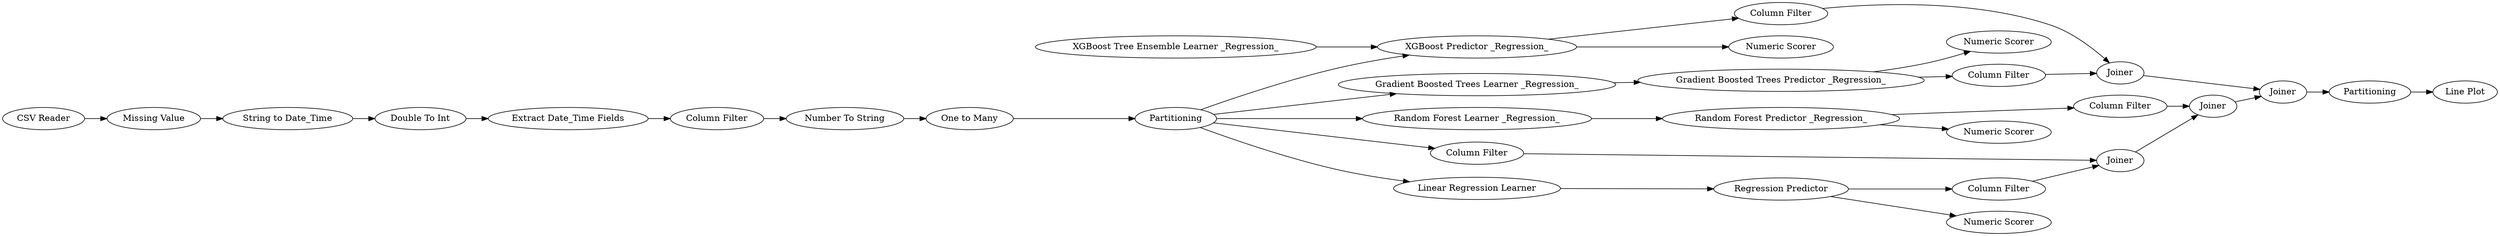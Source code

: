 digraph {
	"-4987979878868792791_29" [label="Number To String"]
	"7197013970137230131_62" [label="Column Filter"]
	"7306463187878598320_45" [label="Line Plot"]
	"-4987979878868792791_32" [label="Double To Int"]
	"7306463187878598320_39" [label=Joiner]
	"7306463187878598320_40" [label="Column Filter"]
	"-4987979878868792791_10" [label=Partitioning]
	"-4987979878868792791_3" [label="String to Date_Time"]
	"7306463187878598320_1" [label="CSV Reader"]
	"-4987979878868792791_4" [label="Column Filter"]
	"6614991450500445624_56" [label="XGBoost Tree Ensemble Learner _Regression_"]
	"-4987979878868792791_2" [label="Extract Date_Time Fields"]
	"7197013970137230131_61" [label="Gradient Boosted Trees Predictor _Regression_"]
	"3659069115606529181_50" [label="Numeric Scorer"]
	"7306463187878598320_46" [label=Partitioning]
	"7197013970137230131_63" [label="Numeric Scorer"]
	"7306463187878598320_59" [label=Joiner]
	"7306463187878598320_64" [label=Joiner]
	"6614991450500445624_57" [label="Column Filter"]
	"3659069115606529181_49" [label="Column Filter"]
	"7197013970137230131_60" [label="Gradient Boosted Trees Learner _Regression_"]
	"3659069115606529181_53" [label="Random Forest Learner _Regression_"]
	"-7485343403993390822_34" [label="Column Filter"]
	"-4987979878868792791_31" [label="One to Many"]
	"7306463187878598320_52" [label=Joiner]
	"-7485343403993390822_23" [label="Regression Predictor"]
	"3659069115606529181_54" [label="Random Forest Predictor _Regression_"]
	"6614991450500445624_58" [label="Numeric Scorer"]
	"-7485343403993390822_22" [label="Linear Regression Learner"]
	"-7485343403993390822_24" [label="Numeric Scorer"]
	"6614991450500445624_55" [label="XGBoost Predictor _Regression_"]
	"-4987979878868792791_5" [label="Missing Value"]
	"7306463187878598320_46" -> "7306463187878598320_45"
	"-4987979878868792791_29" -> "-4987979878868792791_31"
	"-4987979878868792791_10" -> "6614991450500445624_55"
	"3659069115606529181_53" -> "3659069115606529181_54"
	"7306463187878598320_59" -> "7306463187878598320_46"
	"7306463187878598320_1" -> "-4987979878868792791_5"
	"-7485343403993390822_22" -> "-7485343403993390822_23"
	"7197013970137230131_61" -> "7197013970137230131_62"
	"7197013970137230131_61" -> "7197013970137230131_63"
	"-4987979878868792791_10" -> "3659069115606529181_53"
	"6614991450500445624_56" -> "6614991450500445624_55"
	"3659069115606529181_54" -> "3659069115606529181_50"
	"7197013970137230131_60" -> "7197013970137230131_61"
	"-4987979878868792791_3" -> "-4987979878868792791_32"
	"7306463187878598320_40" -> "7306463187878598320_39"
	"7306463187878598320_39" -> "7306463187878598320_52"
	"7306463187878598320_52" -> "7306463187878598320_59"
	"3659069115606529181_49" -> "7306463187878598320_52"
	"7197013970137230131_62" -> "7306463187878598320_64"
	"-4987979878868792791_4" -> "-4987979878868792791_29"
	"6614991450500445624_55" -> "6614991450500445624_58"
	"-7485343403993390822_34" -> "7306463187878598320_39"
	"7306463187878598320_64" -> "7306463187878598320_59"
	"6614991450500445624_55" -> "6614991450500445624_57"
	"-4987979878868792791_2" -> "-4987979878868792791_4"
	"3659069115606529181_54" -> "3659069115606529181_49"
	"-7485343403993390822_23" -> "-7485343403993390822_34"
	"-4987979878868792791_10" -> "-7485343403993390822_22"
	"6614991450500445624_57" -> "7306463187878598320_64"
	"-4987979878868792791_10" -> "7197013970137230131_60"
	"-4987979878868792791_5" -> "-4987979878868792791_3"
	"-7485343403993390822_23" -> "-7485343403993390822_24"
	"-4987979878868792791_10" -> "7306463187878598320_40"
	"-4987979878868792791_31" -> "-4987979878868792791_10"
	"-4987979878868792791_32" -> "-4987979878868792791_2"
	rankdir=LR
}
